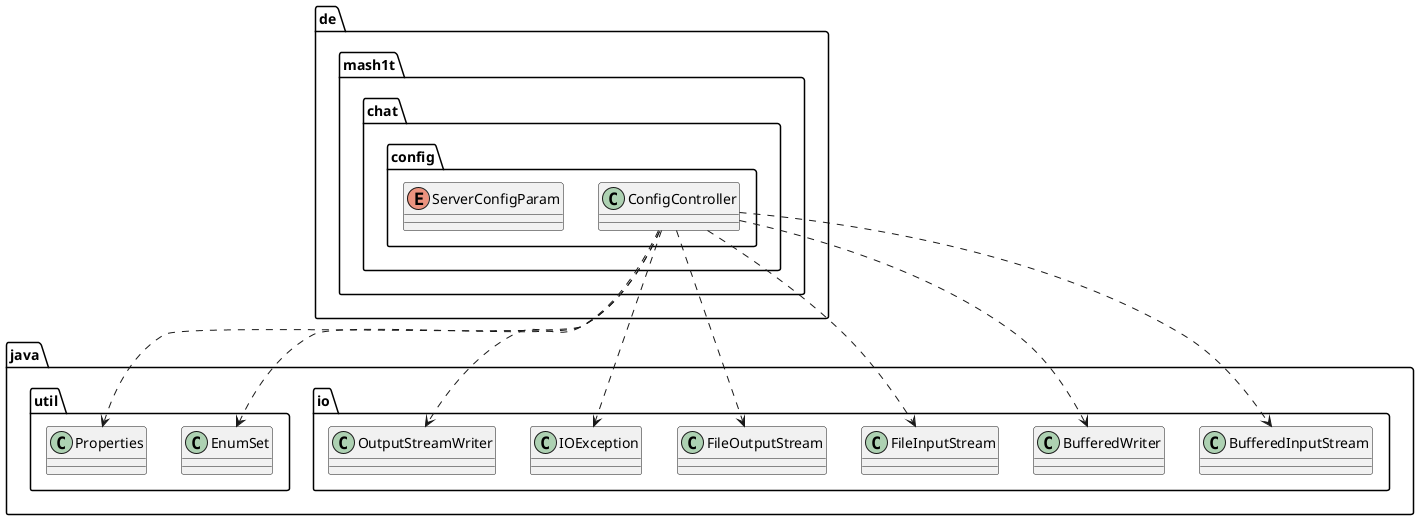 @startuml
class de.mash1t.chat.config.ConfigController
class java.io.BufferedInputStream
class java.io.BufferedWriter
class java.io.FileInputStream
class java.io.FileOutputStream
class java.io.IOException
class java.io.OutputStreamWriter
class java.util.EnumSet
class java.util.Properties
enum de.mash1t.chat.config.ServerConfigParam
de.mash1t.chat.config.ConfigController ..> java.io.BufferedInputStream
de.mash1t.chat.config.ConfigController ..> java.io.BufferedWriter
de.mash1t.chat.config.ConfigController ..> java.io.FileInputStream
de.mash1t.chat.config.ConfigController ..> java.io.FileOutputStream
de.mash1t.chat.config.ConfigController ..> java.io.IOException
de.mash1t.chat.config.ConfigController ..> java.io.OutputStreamWriter
de.mash1t.chat.config.ConfigController ..> java.util.EnumSet
de.mash1t.chat.config.ConfigController ..> java.util.Properties
@enduml